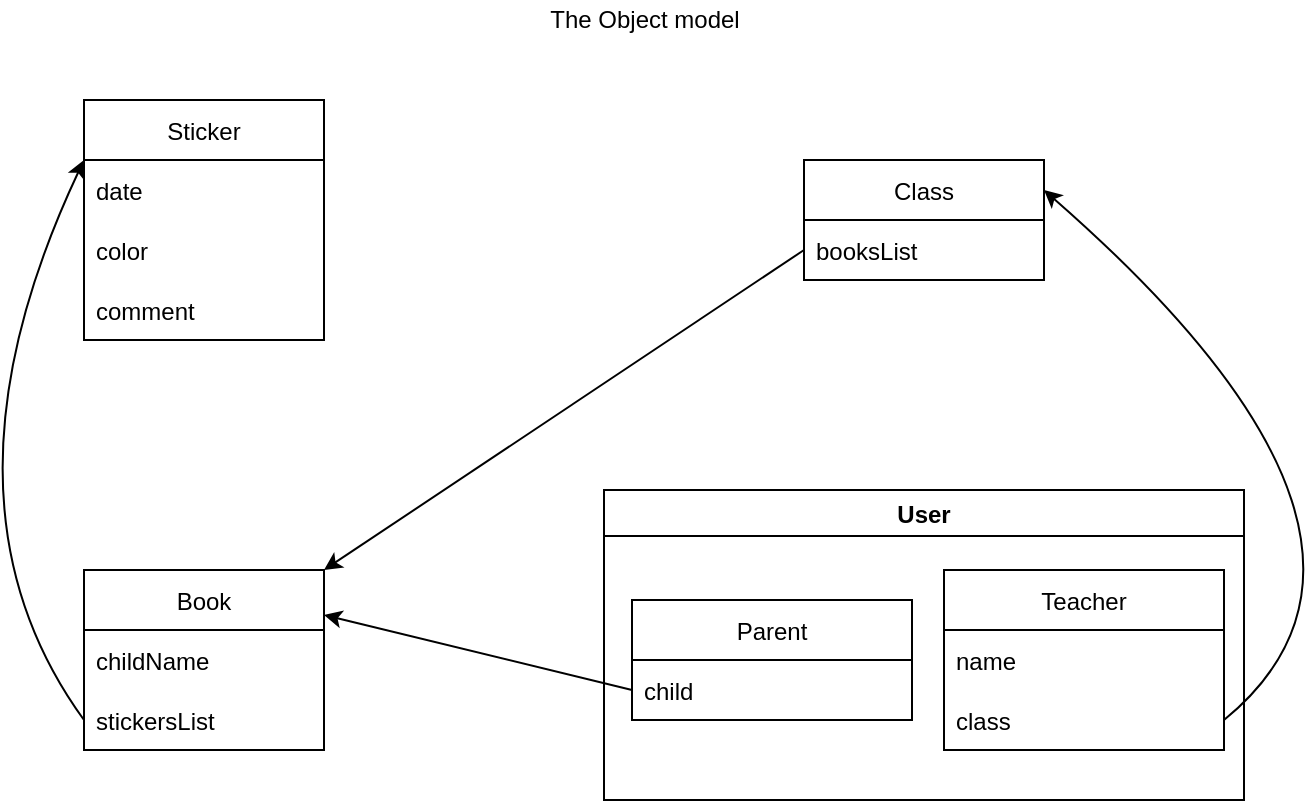 <mxfile>
    <diagram id="ftyuwNETY57sAItlXPbx" name="Object">
        <mxGraphModel dx="1151" dy="735" grid="1" gridSize="10" guides="1" tooltips="1" connect="1" arrows="1" fold="1" page="1" pageScale="1" pageWidth="827" pageHeight="1169" math="0" shadow="0">
            <root>
                <mxCell id="0"/>
                <mxCell id="1" parent="0"/>
                <mxCell id="2" value="Sticker" style="swimlane;fontStyle=0;childLayout=stackLayout;horizontal=1;startSize=30;horizontalStack=0;resizeParent=1;resizeParentMax=0;resizeLast=0;collapsible=1;marginBottom=0;" parent="1" vertex="1">
                    <mxGeometry x="160" y="130" width="120" height="120" as="geometry"/>
                </mxCell>
                <mxCell id="29" value="date" style="text;strokeColor=none;fillColor=none;align=left;verticalAlign=middle;spacingLeft=4;spacingRight=4;overflow=hidden;points=[[0,0.5],[1,0.5]];portConstraint=eastwest;rotatable=0;" parent="2" vertex="1">
                    <mxGeometry y="30" width="120" height="30" as="geometry"/>
                </mxCell>
                <mxCell id="3" value="color" style="text;strokeColor=none;fillColor=none;align=left;verticalAlign=middle;spacingLeft=4;spacingRight=4;overflow=hidden;points=[[0,0.5],[1,0.5]];portConstraint=eastwest;rotatable=0;" parent="2" vertex="1">
                    <mxGeometry y="60" width="120" height="30" as="geometry"/>
                </mxCell>
                <mxCell id="4" value="comment" style="text;strokeColor=none;fillColor=none;align=left;verticalAlign=middle;spacingLeft=4;spacingRight=4;overflow=hidden;points=[[0,0.5],[1,0.5]];portConstraint=eastwest;rotatable=0;" parent="2" vertex="1">
                    <mxGeometry y="90" width="120" height="30" as="geometry"/>
                </mxCell>
                <mxCell id="6" value="Book" style="swimlane;fontStyle=0;childLayout=stackLayout;horizontal=1;startSize=30;horizontalStack=0;resizeParent=1;resizeParentMax=0;resizeLast=0;collapsible=1;marginBottom=0;" parent="1" vertex="1">
                    <mxGeometry x="160" y="365" width="120" height="90" as="geometry"/>
                </mxCell>
                <mxCell id="8" value="childName" style="text;strokeColor=none;fillColor=none;align=left;verticalAlign=middle;spacingLeft=4;spacingRight=4;overflow=hidden;points=[[0,0.5],[1,0.5]];portConstraint=eastwest;rotatable=0;" parent="6" vertex="1">
                    <mxGeometry y="30" width="120" height="30" as="geometry"/>
                </mxCell>
                <mxCell id="7" value="stickersList" style="text;strokeColor=none;fillColor=none;align=left;verticalAlign=middle;spacingLeft=4;spacingRight=4;overflow=hidden;points=[[0,0.5],[1,0.5]];portConstraint=eastwest;rotatable=0;" parent="6" vertex="1">
                    <mxGeometry y="60" width="120" height="30" as="geometry"/>
                </mxCell>
                <mxCell id="10" value="Class" style="swimlane;fontStyle=0;childLayout=stackLayout;horizontal=1;startSize=30;horizontalStack=0;resizeParent=1;resizeParentMax=0;resizeLast=0;collapsible=1;marginBottom=0;" parent="1" vertex="1">
                    <mxGeometry x="520" y="160" width="120" height="60" as="geometry"/>
                </mxCell>
                <mxCell id="12" value="booksList" style="text;strokeColor=none;fillColor=none;align=left;verticalAlign=middle;spacingLeft=4;spacingRight=4;overflow=hidden;points=[[0,0.5],[1,0.5]];portConstraint=eastwest;rotatable=0;" parent="10" vertex="1">
                    <mxGeometry y="30" width="120" height="30" as="geometry"/>
                </mxCell>
                <mxCell id="14" value="User" style="swimlane;" parent="1" vertex="1">
                    <mxGeometry x="420" y="325" width="320" height="155" as="geometry"/>
                </mxCell>
                <mxCell id="15" value="Teacher" style="swimlane;fontStyle=0;childLayout=stackLayout;horizontal=1;startSize=30;horizontalStack=0;resizeParent=1;resizeParentMax=0;resizeLast=0;collapsible=1;marginBottom=0;" parent="14" vertex="1">
                    <mxGeometry x="170" y="40" width="140" height="90" as="geometry"/>
                </mxCell>
                <mxCell id="16" value="name" style="text;strokeColor=none;fillColor=none;align=left;verticalAlign=middle;spacingLeft=4;spacingRight=4;overflow=hidden;points=[[0,0.5],[1,0.5]];portConstraint=eastwest;rotatable=0;" parent="15" vertex="1">
                    <mxGeometry y="30" width="140" height="30" as="geometry"/>
                </mxCell>
                <mxCell id="18" value="class" style="text;strokeColor=none;fillColor=none;align=left;verticalAlign=middle;spacingLeft=4;spacingRight=4;overflow=hidden;points=[[0,0.5],[1,0.5]];portConstraint=eastwest;rotatable=0;" parent="15" vertex="1">
                    <mxGeometry y="60" width="140" height="30" as="geometry"/>
                </mxCell>
                <mxCell id="19" value="Parent" style="swimlane;fontStyle=0;childLayout=stackLayout;horizontal=1;startSize=30;horizontalStack=0;resizeParent=1;resizeParentMax=0;resizeLast=0;collapsible=1;marginBottom=0;" parent="14" vertex="1">
                    <mxGeometry x="14" y="55" width="140" height="60" as="geometry"/>
                </mxCell>
                <mxCell id="20" value="child" style="text;strokeColor=none;fillColor=none;align=left;verticalAlign=middle;spacingLeft=4;spacingRight=4;overflow=hidden;points=[[0,0.5],[1,0.5]];portConstraint=eastwest;rotatable=0;" parent="19" vertex="1">
                    <mxGeometry y="30" width="140" height="30" as="geometry"/>
                </mxCell>
                <mxCell id="23" style="edgeStyle=none;html=1;exitX=0;exitY=0.5;exitDx=0;exitDy=0;entryX=0;entryY=0.25;entryDx=0;entryDy=0;curved=1;" parent="1" source="7" target="2" edge="1">
                    <mxGeometry relative="1" as="geometry">
                        <Array as="points">
                            <mxPoint x="80" y="330"/>
                        </Array>
                    </mxGeometry>
                </mxCell>
                <mxCell id="26" style="edgeStyle=none;curved=1;html=1;exitX=0;exitY=0.5;exitDx=0;exitDy=0;entryX=1;entryY=0;entryDx=0;entryDy=0;" parent="1" source="12" target="6" edge="1">
                    <mxGeometry relative="1" as="geometry"/>
                </mxCell>
                <mxCell id="27" style="edgeStyle=none;curved=1;html=1;exitX=0;exitY=0.5;exitDx=0;exitDy=0;entryX=1;entryY=0.25;entryDx=0;entryDy=0;" parent="1" source="20" target="6" edge="1">
                    <mxGeometry relative="1" as="geometry">
                        <Array as="points"/>
                    </mxGeometry>
                </mxCell>
                <mxCell id="28" style="edgeStyle=none;curved=1;html=1;exitX=1;exitY=0.5;exitDx=0;exitDy=0;entryX=1;entryY=0.25;entryDx=0;entryDy=0;" parent="1" source="18" target="10" edge="1">
                    <mxGeometry relative="1" as="geometry">
                        <Array as="points">
                            <mxPoint x="840" y="350"/>
                        </Array>
                    </mxGeometry>
                </mxCell>
                <mxCell id="33" value="The Object model" style="text;html=1;resizable=0;autosize=1;align=center;verticalAlign=middle;points=[];fillColor=none;strokeColor=none;rounded=0;" parent="1" vertex="1">
                    <mxGeometry x="385" y="80" width="110" height="20" as="geometry"/>
                </mxCell>
            </root>
        </mxGraphModel>
    </diagram>
    <diagram id="2Rw9sbZWZJ4bx8K9qcIA" name="Relational">
        <mxGraphModel dx="1151" dy="735" grid="1" gridSize="10" guides="1" tooltips="1" connect="1" arrows="1" fold="1" page="1" pageScale="1" pageWidth="1169" pageHeight="827" math="0" shadow="0">
            <root>
                <mxCell id="yNfL3bzE_0ITK6QHv3JD-0"/>
                <mxCell id="yNfL3bzE_0ITK6QHv3JD-1" parent="yNfL3bzE_0ITK6QHv3JD-0"/>
                <mxCell id="5EaLWz0tMy1jXtiktCm6-0" value="sticker" style="swimlane;fontStyle=0;childLayout=stackLayout;horizontal=1;startSize=30;horizontalStack=0;resizeParent=1;resizeParentMax=0;resizeLast=0;collapsible=1;marginBottom=0;" parent="yNfL3bzE_0ITK6QHv3JD-1" vertex="1">
                    <mxGeometry x="280" y="50" width="120" height="210" as="geometry"/>
                </mxCell>
                <mxCell id="5EaLWz0tMy1jXtiktCm6-1" value="sitckerID" style="text;strokeColor=none;fillColor=none;align=left;verticalAlign=middle;spacingLeft=4;spacingRight=4;overflow=hidden;points=[[0,0.5],[1,0.5]];portConstraint=eastwest;rotatable=0;" parent="5EaLWz0tMy1jXtiktCm6-0" vertex="1">
                    <mxGeometry y="30" width="120" height="30" as="geometry"/>
                </mxCell>
                <mxCell id="5EaLWz0tMy1jXtiktCm6-25" value="containerBook" style="text;strokeColor=none;fillColor=none;align=left;verticalAlign=middle;spacingLeft=4;spacingRight=4;overflow=hidden;points=[[0,0.5],[1,0.5]];portConstraint=eastwest;rotatable=0;fontStyle=0" parent="5EaLWz0tMy1jXtiktCm6-0" vertex="1">
                    <mxGeometry y="60" width="120" height="30" as="geometry"/>
                </mxCell>
                <mxCell id="5EaLWz0tMy1jXtiktCm6-2" value="stickerDate" style="text;strokeColor=none;fillColor=none;align=left;verticalAlign=middle;spacingLeft=4;spacingRight=4;overflow=hidden;points=[[0,0.5],[1,0.5]];portConstraint=eastwest;rotatable=0;" parent="5EaLWz0tMy1jXtiktCm6-0" vertex="1">
                    <mxGeometry y="90" width="120" height="30" as="geometry"/>
                </mxCell>
                <mxCell id="5EaLWz0tMy1jXtiktCm6-3" value="color" style="text;strokeColor=none;fillColor=none;align=left;verticalAlign=middle;spacingLeft=4;spacingRight=4;overflow=hidden;points=[[0,0.5],[1,0.5]];portConstraint=eastwest;rotatable=0;" parent="5EaLWz0tMy1jXtiktCm6-0" vertex="1">
                    <mxGeometry y="120" width="120" height="30" as="geometry"/>
                </mxCell>
                <mxCell id="5EaLWz0tMy1jXtiktCm6-4" value="comment" style="text;strokeColor=none;fillColor=none;align=left;verticalAlign=middle;spacingLeft=4;spacingRight=4;overflow=hidden;points=[[0,0.5],[1,0.5]];portConstraint=eastwest;rotatable=0;" parent="5EaLWz0tMy1jXtiktCm6-0" vertex="1">
                    <mxGeometry y="150" width="120" height="30" as="geometry"/>
                </mxCell>
                <mxCell id="2k0x7b1K-s7LJr73kOiR-0" value="teacher" style="text;strokeColor=none;fillColor=none;align=left;verticalAlign=middle;spacingLeft=4;spacingRight=4;overflow=hidden;points=[[0,0.5],[1,0.5]];portConstraint=eastwest;rotatable=0;" parent="5EaLWz0tMy1jXtiktCm6-0" vertex="1">
                    <mxGeometry y="180" width="120" height="30" as="geometry"/>
                </mxCell>
                <mxCell id="5EaLWz0tMy1jXtiktCm6-5" value="book" style="swimlane;fontStyle=0;childLayout=stackLayout;horizontal=1;startSize=30;horizontalStack=0;resizeParent=1;resizeParentMax=0;resizeLast=0;collapsible=1;marginBottom=0;" parent="yNfL3bzE_0ITK6QHv3JD-1" vertex="1">
                    <mxGeometry x="280" y="315" width="120" height="150" as="geometry"/>
                </mxCell>
                <mxCell id="5EaLWz0tMy1jXtiktCm6-6" value="bookID" style="text;strokeColor=none;fillColor=none;align=left;verticalAlign=middle;spacingLeft=4;spacingRight=4;overflow=hidden;points=[[0,0.5],[1,0.5]];portConstraint=eastwest;rotatable=0;" parent="5EaLWz0tMy1jXtiktCm6-5" vertex="1">
                    <mxGeometry y="30" width="120" height="30" as="geometry"/>
                </mxCell>
                <mxCell id="5EaLWz0tMy1jXtiktCm6-26" value="containerClass" style="text;strokeColor=none;fillColor=none;align=left;verticalAlign=middle;spacingLeft=4;spacingRight=4;overflow=hidden;points=[[0,0.5],[1,0.5]];portConstraint=eastwest;rotatable=0;" parent="5EaLWz0tMy1jXtiktCm6-5" vertex="1">
                    <mxGeometry y="60" width="120" height="30" as="geometry"/>
                </mxCell>
                <mxCell id="5EaLWz0tMy1jXtiktCm6-27" value="containerParent" style="text;strokeColor=none;fillColor=none;align=left;verticalAlign=middle;spacingLeft=4;spacingRight=4;overflow=hidden;points=[[0,0.5],[1,0.5]];portConstraint=eastwest;rotatable=0;" parent="5EaLWz0tMy1jXtiktCm6-5" vertex="1">
                    <mxGeometry y="90" width="120" height="30" as="geometry"/>
                </mxCell>
                <mxCell id="5EaLWz0tMy1jXtiktCm6-7" value="childName" style="text;strokeColor=none;fillColor=none;align=left;verticalAlign=middle;spacingLeft=4;spacingRight=4;overflow=hidden;points=[[0,0.5],[1,0.5]];portConstraint=eastwest;rotatable=0;" parent="5EaLWz0tMy1jXtiktCm6-5" vertex="1">
                    <mxGeometry y="120" width="120" height="30" as="geometry"/>
                </mxCell>
                <mxCell id="5EaLWz0tMy1jXtiktCm6-9" value="class" style="swimlane;fontStyle=0;childLayout=stackLayout;horizontal=1;startSize=30;horizontalStack=0;resizeParent=1;resizeParentMax=0;resizeLast=0;collapsible=1;marginBottom=0;" parent="yNfL3bzE_0ITK6QHv3JD-1" vertex="1">
                    <mxGeometry x="640" y="110" width="120" height="90" as="geometry"/>
                </mxCell>
                <mxCell id="5EaLWz0tMy1jXtiktCm6-10" value="classID" style="text;strokeColor=none;fillColor=none;align=left;verticalAlign=middle;spacingLeft=4;spacingRight=4;overflow=hidden;points=[[0,0.5],[1,0.5]];portConstraint=eastwest;rotatable=0;" parent="5EaLWz0tMy1jXtiktCm6-9" vertex="1">
                    <mxGeometry y="30" width="120" height="30" as="geometry"/>
                </mxCell>
                <mxCell id="5EaLWz0tMy1jXtiktCm6-11" value="containerTeacher" style="text;strokeColor=none;fillColor=none;align=left;verticalAlign=middle;spacingLeft=4;spacingRight=4;overflow=hidden;points=[[0,0.5],[1,0.5]];portConstraint=eastwest;rotatable=0;" parent="5EaLWz0tMy1jXtiktCm6-9" vertex="1">
                    <mxGeometry y="60" width="120" height="30" as="geometry"/>
                </mxCell>
                <mxCell id="5EaLWz0tMy1jXtiktCm6-12" value="User" style="swimlane;" parent="yNfL3bzE_0ITK6QHv3JD-1" vertex="1">
                    <mxGeometry x="540" y="275" width="320" height="200" as="geometry"/>
                </mxCell>
                <mxCell id="5EaLWz0tMy1jXtiktCm6-13" value="teacher" style="swimlane;fontStyle=0;childLayout=stackLayout;horizontal=1;startSize=30;horizontalStack=0;resizeParent=1;resizeParentMax=0;resizeLast=0;collapsible=1;marginBottom=0;" parent="5EaLWz0tMy1jXtiktCm6-12" vertex="1">
                    <mxGeometry x="170" y="40" width="140" height="150" as="geometry"/>
                </mxCell>
                <mxCell id="5EaLWz0tMy1jXtiktCm6-14" value="teacherID" style="text;strokeColor=none;fillColor=none;align=left;verticalAlign=middle;spacingLeft=4;spacingRight=4;overflow=hidden;points=[[0,0.5],[1,0.5]];portConstraint=eastwest;rotatable=0;" parent="5EaLWz0tMy1jXtiktCm6-13" vertex="1">
                    <mxGeometry y="30" width="140" height="30" as="geometry"/>
                </mxCell>
                <mxCell id="5EaLWz0tMy1jXtiktCm6-15" value="nameTeacher" style="text;strokeColor=none;fillColor=none;align=left;verticalAlign=middle;spacingLeft=4;spacingRight=4;overflow=hidden;points=[[0,0.5],[1,0.5]];portConstraint=eastwest;rotatable=0;" parent="5EaLWz0tMy1jXtiktCm6-13" vertex="1">
                    <mxGeometry y="60" width="140" height="30" as="geometry"/>
                </mxCell>
                <mxCell id="5EaLWz0tMy1jXtiktCm6-16" value="username" style="text;strokeColor=none;fillColor=none;align=left;verticalAlign=middle;spacingLeft=4;spacingRight=4;overflow=hidden;points=[[0,0.5],[1,0.5]];portConstraint=eastwest;rotatable=0;" parent="5EaLWz0tMy1jXtiktCm6-13" vertex="1">
                    <mxGeometry y="90" width="140" height="30" as="geometry"/>
                </mxCell>
                <mxCell id="5EaLWz0tMy1jXtiktCm6-30" value="pwd" style="text;strokeColor=none;fillColor=none;align=left;verticalAlign=middle;spacingLeft=4;spacingRight=4;overflow=hidden;points=[[0,0.5],[1,0.5]];portConstraint=eastwest;rotatable=0;" parent="5EaLWz0tMy1jXtiktCm6-13" vertex="1">
                    <mxGeometry y="120" width="140" height="30" as="geometry"/>
                </mxCell>
                <mxCell id="5EaLWz0tMy1jXtiktCm6-17" value="parent" style="swimlane;fontStyle=0;childLayout=stackLayout;horizontal=1;startSize=30;horizontalStack=0;resizeParent=1;resizeParentMax=0;resizeLast=0;collapsible=1;marginBottom=0;" parent="5EaLWz0tMy1jXtiktCm6-12" vertex="1">
                    <mxGeometry x="14" y="55" width="140" height="120" as="geometry"/>
                </mxCell>
                <mxCell id="5EaLWz0tMy1jXtiktCm6-18" value="parentID" style="text;strokeColor=none;fillColor=none;align=left;verticalAlign=middle;spacingLeft=4;spacingRight=4;overflow=hidden;points=[[0,0.5],[1,0.5]];portConstraint=eastwest;rotatable=0;" parent="5EaLWz0tMy1jXtiktCm6-17" vertex="1">
                    <mxGeometry y="30" width="140" height="30" as="geometry"/>
                </mxCell>
                <mxCell id="5EaLWz0tMy1jXtiktCm6-28" value="username" style="text;strokeColor=none;fillColor=none;align=left;verticalAlign=middle;spacingLeft=4;spacingRight=4;overflow=hidden;points=[[0,0.5],[1,0.5]];portConstraint=eastwest;rotatable=0;" parent="5EaLWz0tMy1jXtiktCm6-17" vertex="1">
                    <mxGeometry y="60" width="140" height="30" as="geometry"/>
                </mxCell>
                <mxCell id="5EaLWz0tMy1jXtiktCm6-29" value="pwd" style="text;strokeColor=none;fillColor=none;align=left;verticalAlign=middle;spacingLeft=4;spacingRight=4;overflow=hidden;points=[[0,0.5],[1,0.5]];portConstraint=eastwest;rotatable=0;" parent="5EaLWz0tMy1jXtiktCm6-17" vertex="1">
                    <mxGeometry y="90" width="140" height="30" as="geometry"/>
                </mxCell>
                <mxCell id="5EaLWz0tMy1jXtiktCm6-23" style="edgeStyle=none;curved=1;html=1;entryX=1;entryY=0.5;entryDx=0;entryDy=0;exitX=1;exitY=0.5;exitDx=0;exitDy=0;" parent="yNfL3bzE_0ITK6QHv3JD-1" source="5EaLWz0tMy1jXtiktCm6-11" target="5EaLWz0tMy1jXtiktCm6-14" edge="1">
                    <mxGeometry relative="1" as="geometry">
                        <Array as="points">
                            <mxPoint x="960" y="260"/>
                        </Array>
                        <mxPoint x="830" y="100" as="sourcePoint"/>
                    </mxGeometry>
                </mxCell>
                <mxCell id="5EaLWz0tMy1jXtiktCm6-24" value="The Relational model" style="text;html=1;resizable=0;autosize=1;align=center;verticalAlign=middle;points=[];fillColor=none;strokeColor=none;rounded=0;" parent="yNfL3bzE_0ITK6QHv3JD-1" vertex="1">
                    <mxGeometry x="495" y="30" width="130" height="20" as="geometry"/>
                </mxCell>
                <mxCell id="5EaLWz0tMy1jXtiktCm6-20" style="edgeStyle=none;html=1;exitX=0;exitY=0.5;exitDx=0;exitDy=0;entryX=0;entryY=0.5;entryDx=0;entryDy=0;curved=1;" parent="yNfL3bzE_0ITK6QHv3JD-1" source="5EaLWz0tMy1jXtiktCm6-25" target="5EaLWz0tMy1jXtiktCm6-6" edge="1">
                    <mxGeometry relative="1" as="geometry">
                        <Array as="points">
                            <mxPoint x="210" y="250"/>
                        </Array>
                    </mxGeometry>
                </mxCell>
                <mxCell id="5EaLWz0tMy1jXtiktCm6-21" style="edgeStyle=none;curved=1;html=1;exitX=1;exitY=0.5;exitDx=0;exitDy=0;entryX=0;entryY=0.5;entryDx=0;entryDy=0;" parent="yNfL3bzE_0ITK6QHv3JD-1" source="5EaLWz0tMy1jXtiktCm6-26" target="5EaLWz0tMy1jXtiktCm6-10" edge="1">
                    <mxGeometry relative="1" as="geometry"/>
                </mxCell>
                <mxCell id="5EaLWz0tMy1jXtiktCm6-22" style="edgeStyle=none;curved=1;html=1;exitX=1;exitY=0.5;exitDx=0;exitDy=0;entryX=0;entryY=0.5;entryDx=0;entryDy=0;" parent="yNfL3bzE_0ITK6QHv3JD-1" source="5EaLWz0tMy1jXtiktCm6-27" target="5EaLWz0tMy1jXtiktCm6-18" edge="1">
                    <mxGeometry relative="1" as="geometry">
                        <Array as="points"/>
                    </mxGeometry>
                </mxCell>
            </root>
        </mxGraphModel>
    </diagram>
    <diagram id="Ez1KSnTquqUixuCrtAuL" name="Architecture">
        <mxGraphModel dx="1151" dy="735" grid="1" gridSize="10" guides="1" tooltips="1" connect="1" arrows="1" fold="1" page="1" pageScale="1" pageWidth="1169" pageHeight="827" math="0" shadow="0">
            <root>
                <mxCell id="WmtxSrRQELL2SFM4piuL-0"/>
                <mxCell id="WmtxSrRQELL2SFM4piuL-1" parent="WmtxSrRQELL2SFM4piuL-0"/>
                <mxCell id="WmtxSrRQELL2SFM4piuL-2" value="Client" style="fontColor=#0066CC;verticalAlign=top;verticalLabelPosition=bottom;labelPosition=center;align=center;html=1;outlineConnect=0;fillColor=#CCCCCC;strokeColor=#6881B3;gradientColor=none;gradientDirection=north;strokeWidth=2;shape=mxgraph.networks.monitor;" parent="WmtxSrRQELL2SFM4piuL-1" vertex="1">
                    <mxGeometry x="960" y="147.5" width="80" height="65" as="geometry"/>
                </mxCell>
                <mxCell id="WmtxSrRQELL2SFM4piuL-4" value="" style="endArrow=classic;html=1;curved=1;entryX=0;entryY=0;entryDx=0;entryDy=0;entryPerimeter=0;exitX=1;exitY=0.25;exitDx=0;exitDy=0;" parent="WmtxSrRQELL2SFM4piuL-1" source="GJmi0HxVk_QNosMw-O06-1" target="WmtxSrRQELL2SFM4piuL-2" edge="1">
                    <mxGeometry relative="1" as="geometry">
                        <mxPoint x="630" y="130" as="sourcePoint"/>
                        <mxPoint x="690" y="380" as="targetPoint"/>
                    </mxGeometry>
                </mxCell>
                <mxCell id="WmtxSrRQELL2SFM4piuL-5" value="Réponse HTTP" style="edgeLabel;resizable=0;html=1;align=center;verticalAlign=middle;" parent="WmtxSrRQELL2SFM4piuL-4" connectable="0" vertex="1">
                    <mxGeometry relative="1" as="geometry"/>
                </mxCell>
                <mxCell id="WmtxSrRQELL2SFM4piuL-6" value="" style="endArrow=classic;html=1;curved=1;exitX=0;exitY=0.5;exitDx=0;exitDy=0;exitPerimeter=0;entryX=1;entryY=0.5;entryDx=0;entryDy=0;" parent="WmtxSrRQELL2SFM4piuL-1" source="WmtxSrRQELL2SFM4piuL-2" target="GJmi0HxVk_QNosMw-O06-1" edge="1">
                    <mxGeometry relative="1" as="geometry">
                        <mxPoint x="400" y="380" as="sourcePoint"/>
                        <mxPoint x="550" y="193" as="targetPoint"/>
                    </mxGeometry>
                </mxCell>
                <mxCell id="WmtxSrRQELL2SFM4piuL-7" value="Requête HTTP" style="edgeLabel;resizable=0;html=1;align=center;verticalAlign=middle;" parent="WmtxSrRQELL2SFM4piuL-6" connectable="0" vertex="1">
                    <mxGeometry relative="1" as="geometry"/>
                </mxCell>
                <mxCell id="GJmi0HxVk_QNosMw-O06-0" value="Serveur" style="swimlane;" parent="WmtxSrRQELL2SFM4piuL-1" vertex="1">
                    <mxGeometry x="160" y="80" width="400" height="560" as="geometry"/>
                </mxCell>
                <mxCell id="sotVoUwGNZf-6Be--usY-4" style="edgeStyle=none;html=1;exitX=0;exitY=1;exitDx=0;exitDy=0;entryX=0.5;entryY=0;entryDx=0;entryDy=0;startArrow=classic;startFill=1;" parent="GJmi0HxVk_QNosMw-O06-0" source="GJmi0HxVk_QNosMw-O06-1" target="GJmi0HxVk_QNosMw-O06-2" edge="1">
                    <mxGeometry relative="1" as="geometry"/>
                </mxCell>
                <mxCell id="GJmi0HxVk_QNosMw-O06-1" value="Software serveur" style="swimlane;" parent="GJmi0HxVk_QNosMw-O06-0" vertex="1">
                    <mxGeometry x="240" y="40" width="120" height="120" as="geometry"/>
                </mxCell>
                <mxCell id="sotVoUwGNZf-6Be--usY-2" style="edgeStyle=none;html=1;exitX=1;exitY=1;exitDx=0;exitDy=0;entryX=0.5;entryY=0;entryDx=0;entryDy=0;startArrow=classic;startFill=1;" parent="GJmi0HxVk_QNosMw-O06-0" source="GJmi0HxVk_QNosMw-O06-2" target="GJmi0HxVk_QNosMw-O06-3" edge="1">
                    <mxGeometry relative="1" as="geometry"/>
                </mxCell>
                <mxCell id="sotVoUwGNZf-6Be--usY-3" style="edgeStyle=none;html=1;exitX=0;exitY=1;exitDx=0;exitDy=0;entryX=0.5;entryY=0;entryDx=0;entryDy=0;startArrow=classic;startFill=1;" parent="GJmi0HxVk_QNosMw-O06-0" source="GJmi0HxVk_QNosMw-O06-2" target="GJmi0HxVk_QNosMw-O06-4" edge="1">
                    <mxGeometry relative="1" as="geometry"/>
                </mxCell>
                <mxCell id="GJmi0HxVk_QNosMw-O06-2" value="Contrôleur" style="swimlane;startSize=23;" parent="GJmi0HxVk_QNosMw-O06-0" vertex="1">
                    <mxGeometry x="160" y="200" width="80" height="80" as="geometry"/>
                </mxCell>
                <mxCell id="sotVoUwGNZf-6Be--usY-1" style="edgeStyle=none;html=1;exitX=0.5;exitY=1;exitDx=0;exitDy=0;entryX=0.5;entryY=0;entryDx=0;entryDy=0;startArrow=classic;startFill=1;" parent="GJmi0HxVk_QNosMw-O06-0" source="GJmi0HxVk_QNosMw-O06-3" target="sotVoUwGNZf-6Be--usY-0" edge="1">
                    <mxGeometry relative="1" as="geometry"/>
                </mxCell>
                <mxCell id="GJmi0HxVk_QNosMw-O06-3" value="Modèle" style="swimlane;fontStyle=0" parent="GJmi0HxVk_QNosMw-O06-0" vertex="1">
                    <mxGeometry x="240" y="320" width="80" height="80" as="geometry"/>
                </mxCell>
                <mxCell id="GJmi0HxVk_QNosMw-O06-4" value="Vue" style="swimlane;startSize=23;" parent="GJmi0HxVk_QNosMw-O06-0" vertex="1">
                    <mxGeometry x="80" y="320" width="80" height="80" as="geometry"/>
                </mxCell>
                <mxCell id="sotVoUwGNZf-6Be--usY-0" value="DAO" style="swimlane;" parent="GJmi0HxVk_QNosMw-O06-0" vertex="1">
                    <mxGeometry x="240" y="440" width="80" height="80" as="geometry"/>
                </mxCell>
                <mxCell id="HoGwsk6-8Un59kb1olSU-0" value="Templates" style="swimlane;" parent="GJmi0HxVk_QNosMw-O06-0" vertex="1">
                    <mxGeometry x="80" y="440" width="80" height="80" as="geometry"/>
                </mxCell>
                <mxCell id="HoGwsk6-8Un59kb1olSU-6" style="edgeStyle=none;html=1;exitX=0.5;exitY=1;exitDx=0;exitDy=0;entryX=0.5;entryY=0;entryDx=0;entryDy=0;startArrow=classic;startFill=1;" parent="GJmi0HxVk_QNosMw-O06-0" edge="1">
                    <mxGeometry relative="1" as="geometry">
                        <mxPoint x="119.5" y="400" as="sourcePoint"/>
                        <mxPoint x="119.5" y="440" as="targetPoint"/>
                    </mxGeometry>
                </mxCell>
                <mxCell id="sotVoUwGNZf-6Be--usY-6" style="edgeStyle=none;html=1;exitX=1;exitY=0.5;exitDx=0;exitDy=0;startArrow=classic;startFill=1;" parent="WmtxSrRQELL2SFM4piuL-1" source="sotVoUwGNZf-6Be--usY-0" edge="1">
                    <mxGeometry relative="1" as="geometry">
                        <mxPoint x="600" y="560" as="targetPoint"/>
                    </mxGeometry>
                </mxCell>
                <mxCell id="HoGwsk6-8Un59kb1olSU-3" style="edgeStyle=none;html=1;exitX=0;exitY=0.5;exitDx=0;exitDy=0;entryX=1;entryY=0.5;entryDx=0;entryDy=0;startArrow=classic;startFill=1;" parent="WmtxSrRQELL2SFM4piuL-1" source="HoGwsk6-8Un59kb1olSU-0" edge="1">
                    <mxGeometry relative="1" as="geometry">
                        <mxPoint x="120" y="560" as="targetPoint"/>
                    </mxGeometry>
                </mxCell>
                <mxCell id="HoGwsk6-8Un59kb1olSU-4" value="" style="fontColor=#0066CC;verticalAlign=top;verticalLabelPosition=bottom;labelPosition=center;align=center;html=1;outlineConnect=0;fillColor=#CCCCCC;strokeColor=#6881B3;gradientColor=none;gradientDirection=north;strokeWidth=2;shape=mxgraph.networks.storage;" parent="WmtxSrRQELL2SFM4piuL-1" vertex="1">
                    <mxGeometry x="600" y="510" width="100" height="100" as="geometry"/>
                </mxCell>
                <mxCell id="HoGwsk6-8Un59kb1olSU-5" value="" style="aspect=fixed;html=1;points=[];align=center;image;fontSize=12;image=img/lib/azure2/general/Files.svg;" parent="WmtxSrRQELL2SFM4piuL-1" vertex="1">
                    <mxGeometry x="60" y="520" width="64" height="70" as="geometry"/>
                </mxCell>
            </root>
        </mxGraphModel>
    </diagram>
    <diagram id="AsUG13TwOl6j8WrpyDmu" name="Requêtes">
        <mxGraphModel dx="1151" dy="735" grid="1" gridSize="10" guides="1" tooltips="1" connect="1" arrows="1" fold="1" page="1" pageScale="1" pageWidth="827" pageHeight="1169" math="0" shadow="0">
            <root>
                <mxCell id="X2LqdsM31f_kjzfSbGzu-0"/>
                <mxCell id="X2LqdsM31f_kjzfSbGzu-1" parent="X2LqdsM31f_kjzfSbGzu-0"/>
                <mxCell id="X2LqdsM31f_kjzfSbGzu-2" value="" style="shape=cylinder3;whiteSpace=wrap;html=1;boundedLbl=1;backgroundOutline=1;size=15;" parent="X2LqdsM31f_kjzfSbGzu-1" vertex="1">
                    <mxGeometry x="680" y="240" width="60" height="80" as="geometry"/>
                </mxCell>
                <mxCell id="X2LqdsM31f_kjzfSbGzu-3" value="Serveur" style="shape=cube;whiteSpace=wrap;html=1;boundedLbl=1;backgroundOutline=1;darkOpacity=0.05;darkOpacity2=0.1;size=20;rotation=0;" parent="X2LqdsM31f_kjzfSbGzu-1" vertex="1">
                    <mxGeometry x="520" y="235" width="90" height="90" as="geometry"/>
                </mxCell>
                <mxCell id="X2LqdsM31f_kjzfSbGzu-4" value="Client" style="shape=cube;whiteSpace=wrap;html=1;boundedLbl=1;backgroundOutline=1;darkOpacity=0.05;darkOpacity2=0.1;size=20;rotation=0;" parent="X2LqdsM31f_kjzfSbGzu-1" vertex="1">
                    <mxGeometry x="200" y="235" width="90" height="90" as="geometry"/>
                </mxCell>
                <mxCell id="X2LqdsM31f_kjzfSbGzu-5" value="" style="endArrow=none;html=1;" parent="X2LqdsM31f_kjzfSbGzu-1" edge="1">
                    <mxGeometry width="50" height="50" relative="1" as="geometry">
                        <mxPoint x="250" y="560" as="sourcePoint"/>
                        <mxPoint x="250" y="360" as="targetPoint"/>
                    </mxGeometry>
                </mxCell>
                <mxCell id="X2LqdsM31f_kjzfSbGzu-6" value="Requête" style="endArrow=classic;html=1;" parent="X2LqdsM31f_kjzfSbGzu-1" edge="1">
                    <mxGeometry relative="1" as="geometry">
                        <mxPoint x="250" y="400" as="sourcePoint"/>
                        <mxPoint x="570" y="400" as="targetPoint"/>
                    </mxGeometry>
                </mxCell>
                <mxCell id="X2LqdsM31f_kjzfSbGzu-8" value="" style="endArrow=none;html=1;" parent="X2LqdsM31f_kjzfSbGzu-1" edge="1">
                    <mxGeometry width="50" height="50" relative="1" as="geometry">
                        <mxPoint x="570" y="560" as="sourcePoint"/>
                        <mxPoint x="570" y="360" as="targetPoint"/>
                    </mxGeometry>
                </mxCell>
                <mxCell id="X2LqdsM31f_kjzfSbGzu-9" value="" style="endArrow=none;html=1;" parent="X2LqdsM31f_kjzfSbGzu-1" edge="1">
                    <mxGeometry width="50" height="50" relative="1" as="geometry">
                        <mxPoint x="710" y="560" as="sourcePoint"/>
                        <mxPoint x="710" y="360" as="targetPoint"/>
                    </mxGeometry>
                </mxCell>
                <mxCell id="X2LqdsM31f_kjzfSbGzu-10" value="Requête" style="endArrow=classic;html=1;" parent="X2LqdsM31f_kjzfSbGzu-1" edge="1">
                    <mxGeometry relative="1" as="geometry">
                        <mxPoint x="570" y="440" as="sourcePoint"/>
                        <mxPoint x="250" y="440" as="targetPoint"/>
                    </mxGeometry>
                </mxCell>
            </root>
        </mxGraphModel>
    </diagram>
</mxfile>